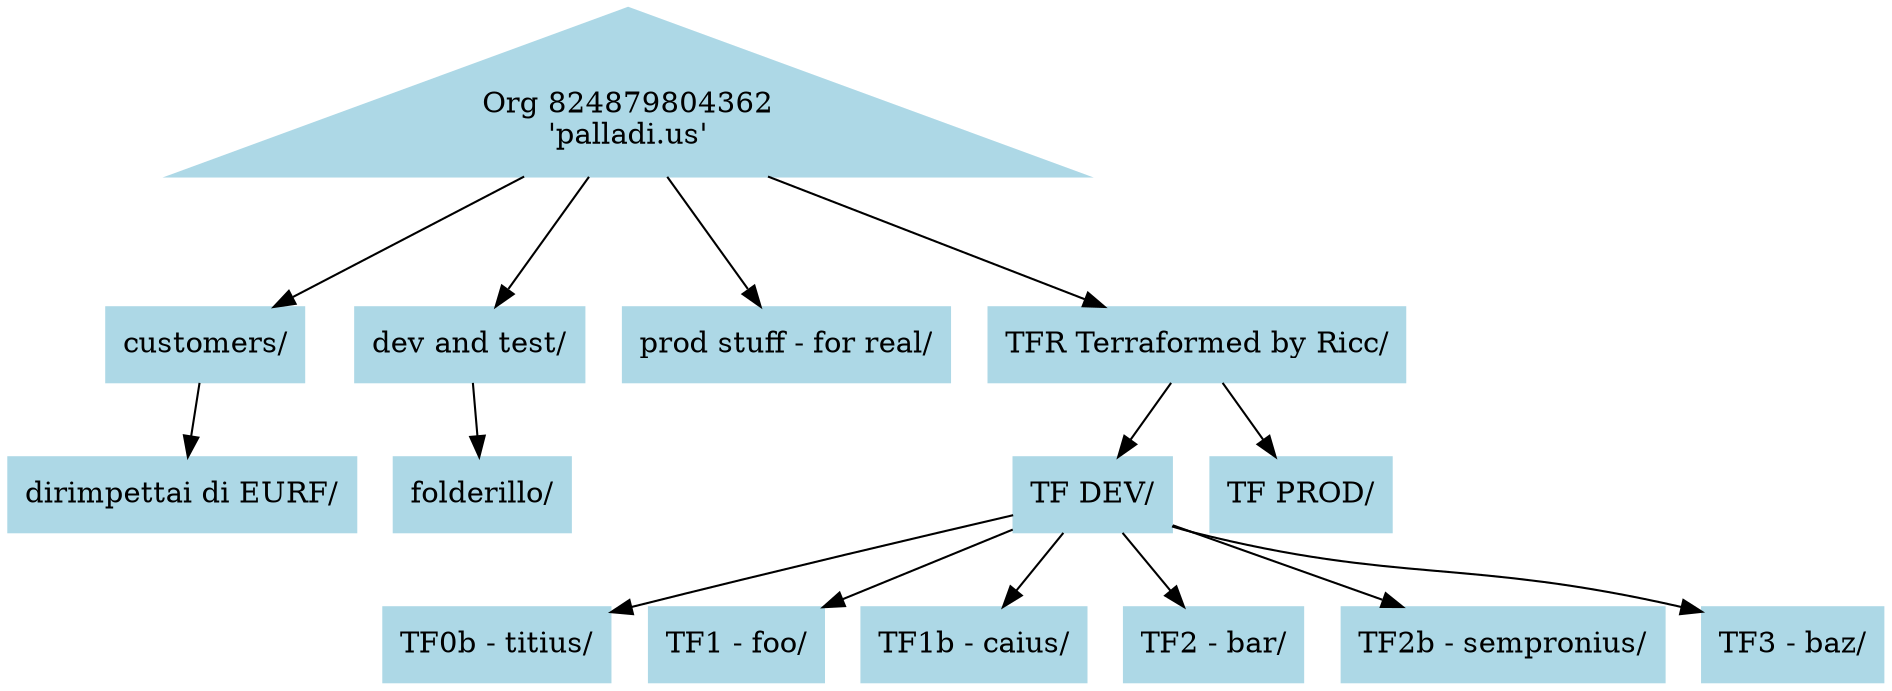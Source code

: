 digraph 
  {
    node [ color = lightblue, style = "filled" ];
    "organizations/824879804362" [ label = "Org 824879804362\n'palladi.us'",shape = "triangle" ];
    "folders/993609995477" [ label = "customers/",shape = "rectangle" ];
    "folders/885056483479" [ label = "dev and test/",shape = "rectangle" ];
    "folders/887288965373" [ label = "prod stuff - for real/",shape = "rectangle" ];
    "folders/510416893777" [ label = "TFR Terraformed by Ricc/",shape = "rectangle" ];
    "folders/571390668780" [ label = "dirimpettai di EURF/",shape = "rectangle" ];
    "folders/128544652663" [ label = "folderillo/",shape = "rectangle" ];
    "folders/93350088776" [ label = "TF DEV/",shape = "rectangle" ];
    "folders/723110142384" [ label = "TF0b - titius/",shape = "rectangle" ];
    "folders/454527359325" [ label = "TF1 - foo/",shape = "rectangle" ];
    "folders/1026736501110" [ label = "TF1b - caius/",shape = "rectangle" ];
    "folders/403965627320" [ label = "TF2 - bar/",shape = "rectangle" ];
    "folders/802144187596" [ label = "TF2b - sempronius/",shape = "rectangle" ];
    "folders/986862742068" [ label = "TF3 - baz/",shape = "rectangle" ];
    "folders/99919748229" [ label = "TF PROD/",shape = "rectangle" ];
    "organizations/824879804362" -> "folders/993609995477";
    "organizations/824879804362" -> "folders/885056483479";
    "organizations/824879804362" -> "folders/887288965373";
    "organizations/824879804362" -> "folders/510416893777";
    "folders/993609995477" -> "folders/571390668780";
    "folders/885056483479" -> "folders/128544652663";
    "folders/510416893777" -> "folders/93350088776";
    "folders/93350088776" -> "folders/723110142384";
    "folders/93350088776" -> "folders/454527359325";
    "folders/93350088776" -> "folders/1026736501110";
    "folders/93350088776" -> "folders/403965627320";
    "folders/93350088776" -> "folders/802144187596";
    "folders/93350088776" -> "folders/986862742068";
    "folders/510416893777" -> "folders/99919748229";
  }
